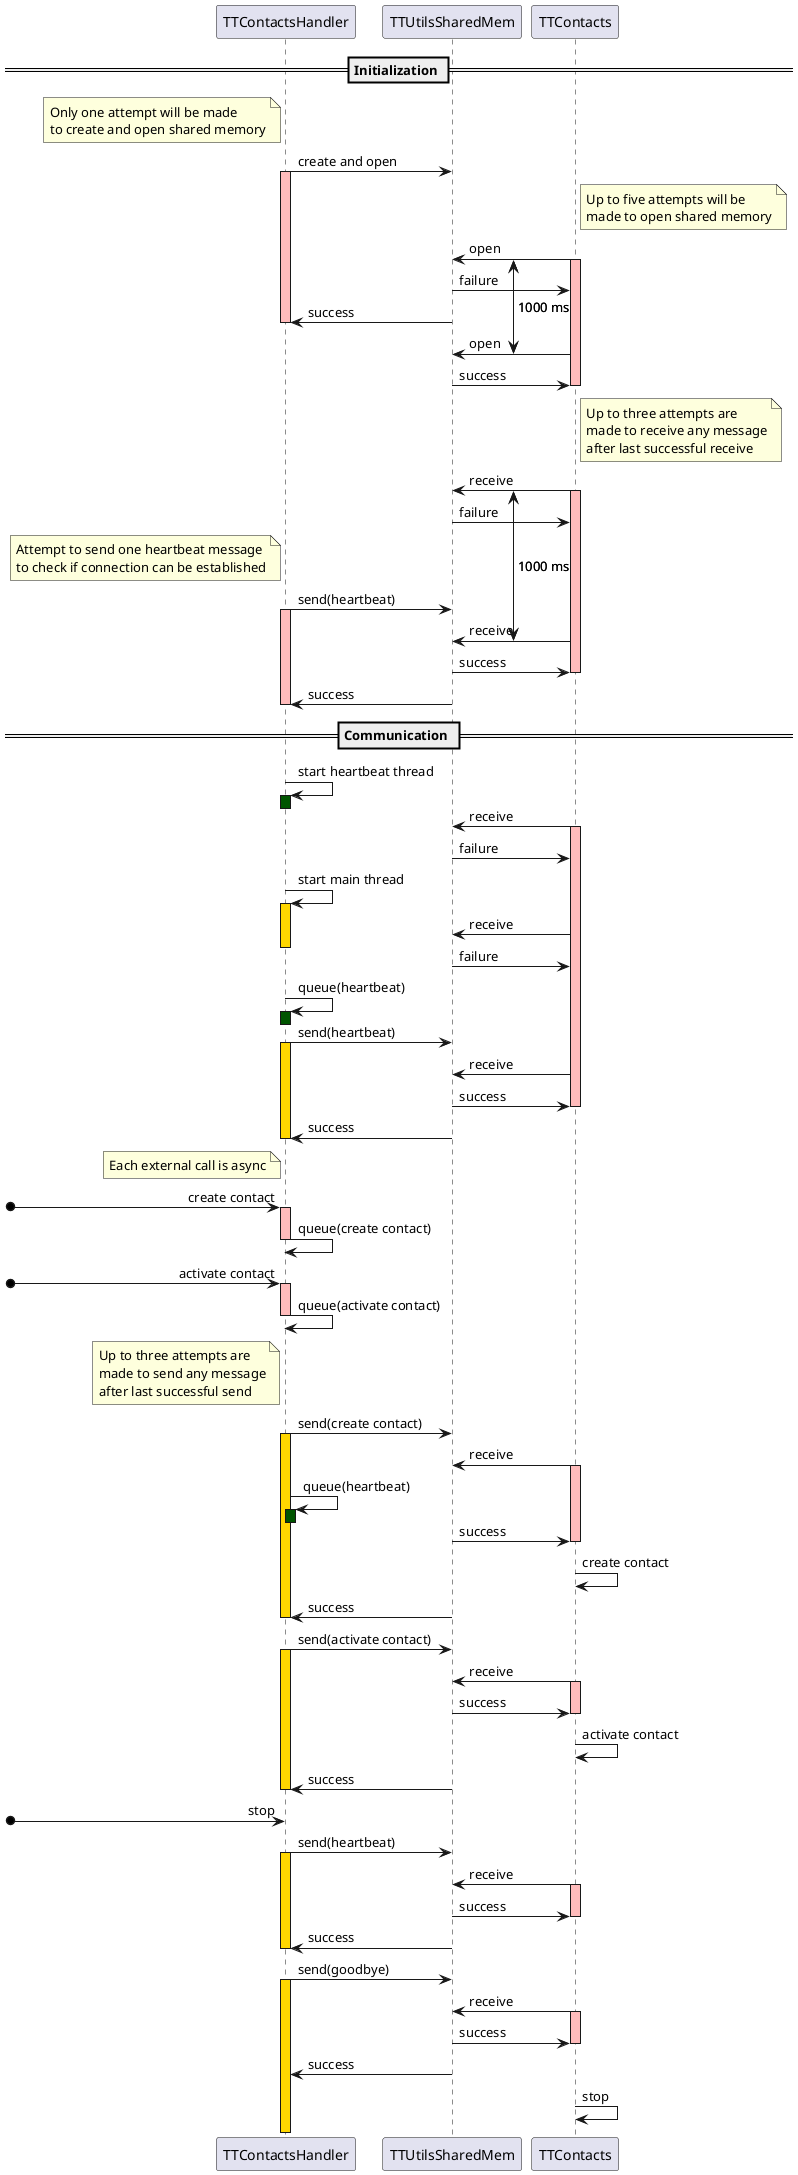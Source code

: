 @startuml
!pragma teoz true

== Initialization ==
note left of TTContactsHandler
Only one attempt will be made
to create and open shared memory
end note
TTContactsHandler -> TTUtilsSharedMem : create and open
activate TTContactsHandler #FFBBBB
note right of TTContacts
Up to five attempts will be
made to open shared memory
end note
{first_open} TTContacts -> TTUtilsSharedMem : open
activate TTContacts #FFBBBB
TTUtilsSharedMem -> TTContacts : failure
TTUtilsSharedMem -> TTContactsHandler : success
deactivate TTContactsHandler
{second_open} TTContacts -> TTUtilsSharedMem : open
{first_open} <-> {second_open} : 1000 ms
TTUtilsSharedMem -> TTContacts : success
deactivate TTContacts
note right of TTContacts
Up to three attempts are
made to receive any message
after last successful receive
end note
{first_receive} TTContacts -> TTUtilsSharedMem : receive
activate TTContacts #FFBBBB
TTUtilsSharedMem -> TTContacts : failure
note left of TTContactsHandler
Attempt to send one heartbeat message
to check if connection can be established
end note
TTContactsHandler -> TTUtilsSharedMem : send(heartbeat)
activate TTContactsHandler #FFBBBB
{second_receive} TTContacts -> TTUtilsSharedMem : receive
{first_receive} <-> {second_receive} : 1000 ms
TTUtilsSharedMem -> TTContacts : success
deactivate TTContacts
TTUtilsSharedMem -> TTContactsHandler : success
deactivate TTContactsHandler

== Communication ==
TTContactsHandler -> TTContactsHandler : start heartbeat thread
activate TTContactsHandler #005500
deactivate TTContactsHandler
TTContacts -> TTUtilsSharedMem : receive
activate TTContacts #FFBBBB
TTUtilsSharedMem -> TTContacts : failure
TTContactsHandler -> TTContactsHandler : start main thread
activate TTContactsHandler #gold
TTContacts -> TTUtilsSharedMem : receive
deactivate TTContactsHandler
TTUtilsSharedMem -> TTContacts : failure

TTContactsHandler -> TTContactsHandler : queue(heartbeat)
activate TTContactsHandler #005500
deactivate TTContactsHandler
TTContactsHandler -> TTUtilsSharedMem : send(heartbeat)
activate TTContactsHandler #gold
TTContacts -> TTUtilsSharedMem : receive
TTUtilsSharedMem -> TTContacts : success
deactivate TTContacts
TTUtilsSharedMem -> TTContactsHandler : success
deactivate TTContactsHandler

note left of TTContactsHandler
Each external call is async
end note
[o-> TTContactsHandler : create contact
activate TTContactsHandler #FFBBBB
TTContactsHandler -> TTContactsHandler : queue(create contact)
deactivate TTContactsHandler
[o-> TTContactsHandler : activate contact
activate TTContactsHandler #FFBBBB
TTContactsHandler -> TTContactsHandler : queue(activate contact)
deactivate TTContactsHandler
note left of TTContactsHandler
Up to three attempts are
made to send any message
after last successful send
end note
TTContactsHandler -> TTUtilsSharedMem : send(create contact)
activate TTContactsHandler #gold
TTContacts -> TTUtilsSharedMem : receive
activate TTContacts #FFBBBB
TTContactsHandler -> TTContactsHandler : queue(heartbeat)
activate TTContactsHandler #005500
deactivate TTContactsHandler
TTUtilsSharedMem -> TTContacts : success
deactivate TTContacts
TTContacts -> TTContacts : create contact
TTUtilsSharedMem -> TTContactsHandler : success
deactivate TTContactsHandler
TTContactsHandler -> TTUtilsSharedMem : send(activate contact)
activate TTContactsHandler #gold
TTContacts -> TTUtilsSharedMem : receive
activate TTContacts #FFBBBB
TTUtilsSharedMem -> TTContacts : success
deactivate TTContacts
TTContacts -> TTContacts : activate contact
TTUtilsSharedMem -> TTContactsHandler : success
deactivate TTContactsHandler
[o-> TTContactsHandler : stop
TTContactsHandler -> TTUtilsSharedMem : send(heartbeat)
activate TTContactsHandler #gold
TTContacts -> TTUtilsSharedMem : receive
activate TTContacts #FFBBBB
TTUtilsSharedMem -> TTContacts : success
deactivate TTContacts
TTUtilsSharedMem -> TTContactsHandler : success
deactivate TTContactsHandler
TTContactsHandler -> TTUtilsSharedMem : send(goodbye)
activate TTContactsHandler #gold
TTContacts -> TTUtilsSharedMem : receive
activate TTContacts #FFBBBB
TTUtilsSharedMem -> TTContacts : success
deactivate TTContacts
TTUtilsSharedMem -> TTContactsHandler : success
TTContacts -> TTContacts : stop
deactivate TTContactsHandler

@enduml
